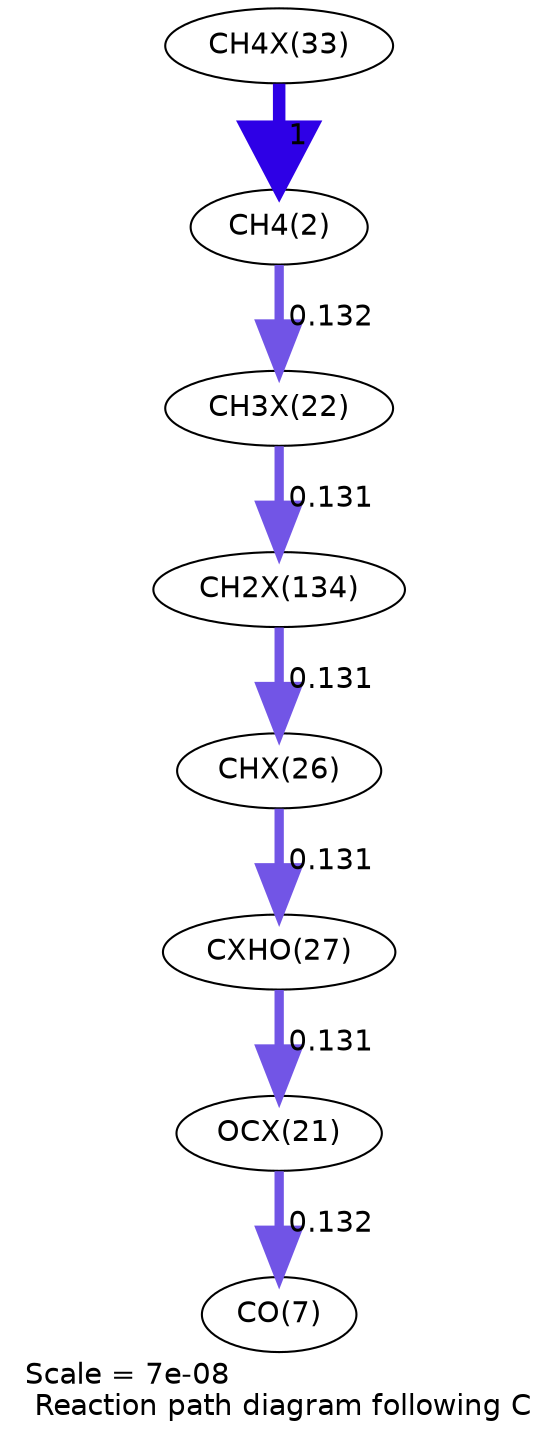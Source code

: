 digraph reaction_paths {
center=1;
s30 -> s4[fontname="Helvetica", penwidth=6, arrowsize=3, color="0.7, 1.5, 0.9"
, label=" 1"];
s4 -> s26[fontname="Helvetica", penwidth=4.47, arrowsize=2.23, color="0.7, 0.632, 0.9"
, label=" 0.132"];
s26 -> s38[fontname="Helvetica", penwidth=4.46, arrowsize=2.23, color="0.7, 0.631, 0.9"
, label=" 0.131"];
s38 -> s28[fontname="Helvetica", penwidth=4.46, arrowsize=2.23, color="0.7, 0.631, 0.9"
, label=" 0.131"];
s28 -> s29[fontname="Helvetica", penwidth=4.47, arrowsize=2.23, color="0.7, 0.631, 0.9"
, label=" 0.131"];
s29 -> s25[fontname="Helvetica", penwidth=4.47, arrowsize=2.23, color="0.7, 0.631, 0.9"
, label=" 0.131"];
s25 -> s9[fontname="Helvetica", penwidth=4.47, arrowsize=2.23, color="0.7, 0.632, 0.9"
, label=" 0.132"];
s4 [ fontname="Helvetica", label="CH4(2)"];
s9 [ fontname="Helvetica", label="CO(7)"];
s25 [ fontname="Helvetica", label="OCX(21)"];
s26 [ fontname="Helvetica", label="CH3X(22)"];
s28 [ fontname="Helvetica", label="CHX(26)"];
s29 [ fontname="Helvetica", label="CXHO(27)"];
s30 [ fontname="Helvetica", label="CH4X(33)"];
s38 [ fontname="Helvetica", label="CH2X(134)"];
 label = "Scale = 7e-08\l Reaction path diagram following C";
 fontname = "Helvetica";
}
